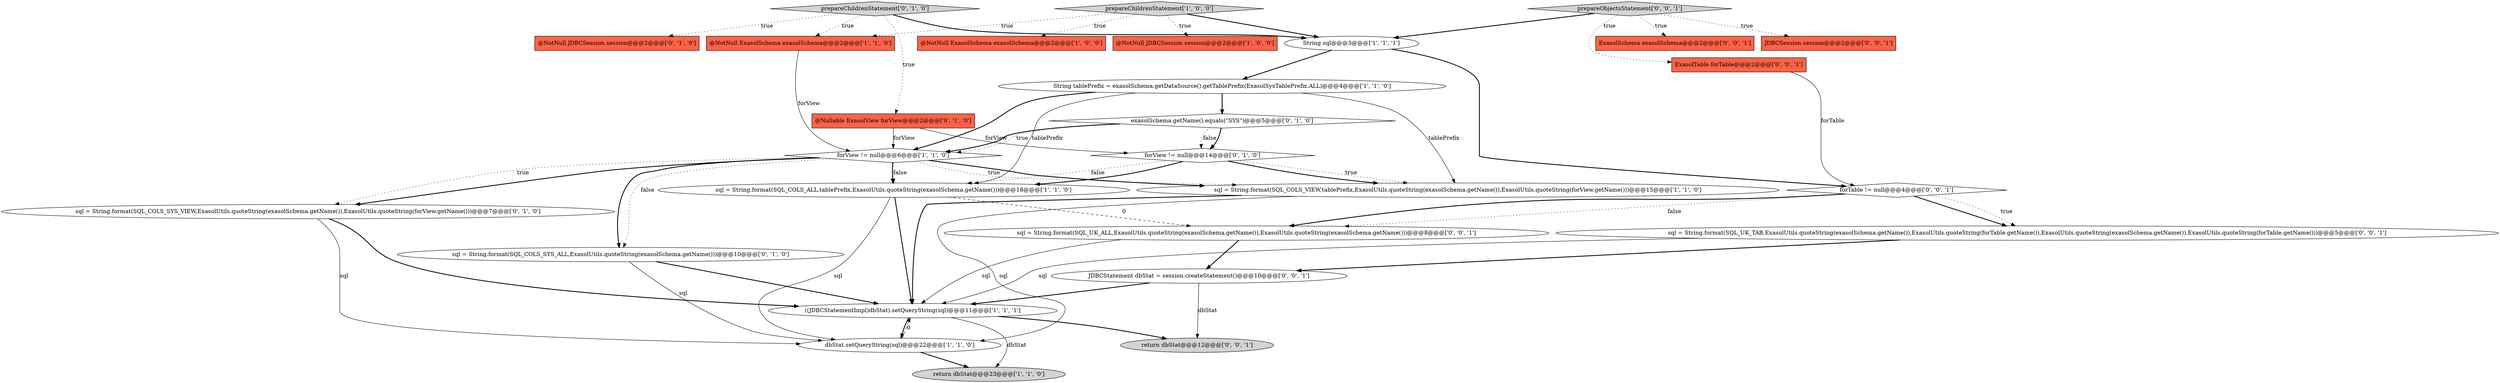 digraph {
0 [style = filled, label = "forView != null@@@6@@@['1', '1', '0']", fillcolor = white, shape = diamond image = "AAA0AAABBB1BBB"];
15 [style = filled, label = "prepareChildrenStatement['0', '1', '0']", fillcolor = lightgray, shape = diamond image = "AAA0AAABBB2BBB"];
9 [style = filled, label = "String sql@@@3@@@['1', '1', '1']", fillcolor = white, shape = ellipse image = "AAA0AAABBB1BBB"];
10 [style = filled, label = "return dbStat@@@23@@@['1', '1', '0']", fillcolor = lightgray, shape = ellipse image = "AAA0AAABBB1BBB"];
24 [style = filled, label = "sql = String.format(SQL_UK_ALL,ExasolUtils.quoteString(exasolSchema.getName()),ExasolUtils.quoteString(exasolSchema.getName()))@@@8@@@['0', '0', '1']", fillcolor = white, shape = ellipse image = "AAA0AAABBB3BBB"];
26 [style = filled, label = "ExasolTable forTable@@@2@@@['0', '0', '1']", fillcolor = tomato, shape = box image = "AAA0AAABBB3BBB"];
2 [style = filled, label = "prepareChildrenStatement['1', '0', '0']", fillcolor = lightgray, shape = diamond image = "AAA0AAABBB1BBB"];
1 [style = filled, label = "@NotNull ExasolSchema exasolSchema@@@2@@@['1', '0', '0']", fillcolor = tomato, shape = box image = "AAA0AAABBB1BBB"];
13 [style = filled, label = "sql = String.format(SQL_COLS_SYS_VIEW,ExasolUtils.quoteString(exasolSchema.getName()),ExasolUtils.quoteString(forView.getName()))@@@7@@@['0', '1', '0']", fillcolor = white, shape = ellipse image = "AAA1AAABBB2BBB"];
22 [style = filled, label = "prepareObjectsStatement['0', '0', '1']", fillcolor = lightgray, shape = diamond image = "AAA0AAABBB3BBB"];
3 [style = filled, label = "sql = String.format(SQL_COLS_ALL,tablePrefix,ExasolUtils.quoteString(exasolSchema.getName()))@@@18@@@['1', '1', '0']", fillcolor = white, shape = ellipse image = "AAA0AAABBB1BBB"];
7 [style = filled, label = "((JDBCStatementImpl)dbStat).setQueryString(sql)@@@11@@@['1', '1', '1']", fillcolor = white, shape = ellipse image = "AAA0AAABBB1BBB"];
19 [style = filled, label = "JDBCStatement dbStat = session.createStatement()@@@10@@@['0', '0', '1']", fillcolor = white, shape = ellipse image = "AAA0AAABBB3BBB"];
4 [style = filled, label = "dbStat.setQueryString(sql)@@@22@@@['1', '1', '0']", fillcolor = white, shape = ellipse image = "AAA0AAABBB1BBB"];
8 [style = filled, label = "@NotNull JDBCSession session@@@2@@@['1', '0', '0']", fillcolor = tomato, shape = box image = "AAA0AAABBB1BBB"];
20 [style = filled, label = "ExasolSchema exasolSchema@@@2@@@['0', '0', '1']", fillcolor = tomato, shape = box image = "AAA0AAABBB3BBB"];
23 [style = filled, label = "return dbStat@@@12@@@['0', '0', '1']", fillcolor = lightgray, shape = ellipse image = "AAA0AAABBB3BBB"];
17 [style = filled, label = "forView != null@@@14@@@['0', '1', '0']", fillcolor = white, shape = diamond image = "AAA1AAABBB2BBB"];
16 [style = filled, label = "exasolSchema.getName().equals(\"SYS\")@@@5@@@['0', '1', '0']", fillcolor = white, shape = diamond image = "AAA1AAABBB2BBB"];
5 [style = filled, label = "sql = String.format(SQL_COLS_VIEW,tablePrefix,ExasolUtils.quoteString(exasolSchema.getName()),ExasolUtils.quoteString(forView.getName()))@@@15@@@['1', '1', '0']", fillcolor = white, shape = ellipse image = "AAA0AAABBB1BBB"];
11 [style = filled, label = "@NotNull ExasolSchema exasolSchema@@@2@@@['1', '1', '0']", fillcolor = tomato, shape = box image = "AAA0AAABBB1BBB"];
25 [style = filled, label = "JDBCSession session@@@2@@@['0', '0', '1']", fillcolor = tomato, shape = box image = "AAA0AAABBB3BBB"];
12 [style = filled, label = "sql = String.format(SQL_COLS_SYS_ALL,ExasolUtils.quoteString(exasolSchema.getName()))@@@10@@@['0', '1', '0']", fillcolor = white, shape = ellipse image = "AAA1AAABBB2BBB"];
14 [style = filled, label = "@Nullable ExasolView forView@@@2@@@['0', '1', '0']", fillcolor = tomato, shape = box image = "AAA0AAABBB2BBB"];
27 [style = filled, label = "sql = String.format(SQL_UK_TAB,ExasolUtils.quoteString(exasolSchema.getName()),ExasolUtils.quoteString(forTable.getName()),ExasolUtils.quoteString(exasolSchema.getName()),ExasolUtils.quoteString(forTable.getName()))@@@5@@@['0', '0', '1']", fillcolor = white, shape = ellipse image = "AAA0AAABBB3BBB"];
21 [style = filled, label = "forTable != null@@@4@@@['0', '0', '1']", fillcolor = white, shape = diamond image = "AAA0AAABBB3BBB"];
18 [style = filled, label = "@NotNull JDBCSession session@@@2@@@['0', '1', '0']", fillcolor = tomato, shape = box image = "AAA0AAABBB2BBB"];
6 [style = filled, label = "String tablePrefix = exasolSchema.getDataSource().getTablePrefix(ExasolSysTablePrefix.ALL)@@@4@@@['1', '1', '0']", fillcolor = white, shape = ellipse image = "AAA0AAABBB1BBB"];
7->23 [style = bold, label=""];
12->7 [style = bold, label=""];
2->11 [style = dotted, label="true"];
13->7 [style = bold, label=""];
4->7 [style = dashed, label="0"];
15->9 [style = bold, label=""];
2->8 [style = dotted, label="true"];
21->24 [style = dotted, label="false"];
6->0 [style = bold, label=""];
16->17 [style = dotted, label="false"];
14->17 [style = solid, label="forView"];
15->18 [style = dotted, label="true"];
22->20 [style = dotted, label="true"];
16->0 [style = bold, label=""];
6->3 [style = solid, label="tablePrefix"];
3->24 [style = dashed, label="0"];
12->4 [style = solid, label="sql"];
27->7 [style = solid, label="sql"];
0->13 [style = dotted, label="true"];
11->0 [style = solid, label="forView"];
0->3 [style = bold, label=""];
9->21 [style = bold, label=""];
14->0 [style = solid, label="forView"];
17->3 [style = bold, label=""];
21->24 [style = bold, label=""];
7->10 [style = solid, label="dbStat"];
26->21 [style = solid, label="forTable"];
3->7 [style = bold, label=""];
0->13 [style = bold, label=""];
22->9 [style = bold, label=""];
0->12 [style = dotted, label="false"];
9->6 [style = bold, label=""];
0->5 [style = dotted, label="true"];
24->7 [style = solid, label="sql"];
6->16 [style = bold, label=""];
2->1 [style = dotted, label="true"];
22->25 [style = dotted, label="true"];
2->9 [style = bold, label=""];
5->4 [style = solid, label="sql"];
13->4 [style = solid, label="sql"];
6->5 [style = solid, label="tablePrefix"];
0->12 [style = bold, label=""];
0->3 [style = dotted, label="false"];
3->4 [style = solid, label="sql"];
7->4 [style = bold, label=""];
16->0 [style = dotted, label="true"];
21->27 [style = bold, label=""];
4->10 [style = bold, label=""];
21->27 [style = dotted, label="true"];
27->19 [style = bold, label=""];
16->17 [style = bold, label=""];
24->19 [style = bold, label=""];
19->7 [style = bold, label=""];
0->5 [style = bold, label=""];
15->14 [style = dotted, label="true"];
17->5 [style = dotted, label="true"];
15->11 [style = dotted, label="true"];
17->5 [style = bold, label=""];
5->7 [style = bold, label=""];
17->3 [style = dotted, label="false"];
19->23 [style = solid, label="dbStat"];
22->26 [style = dotted, label="true"];
}
